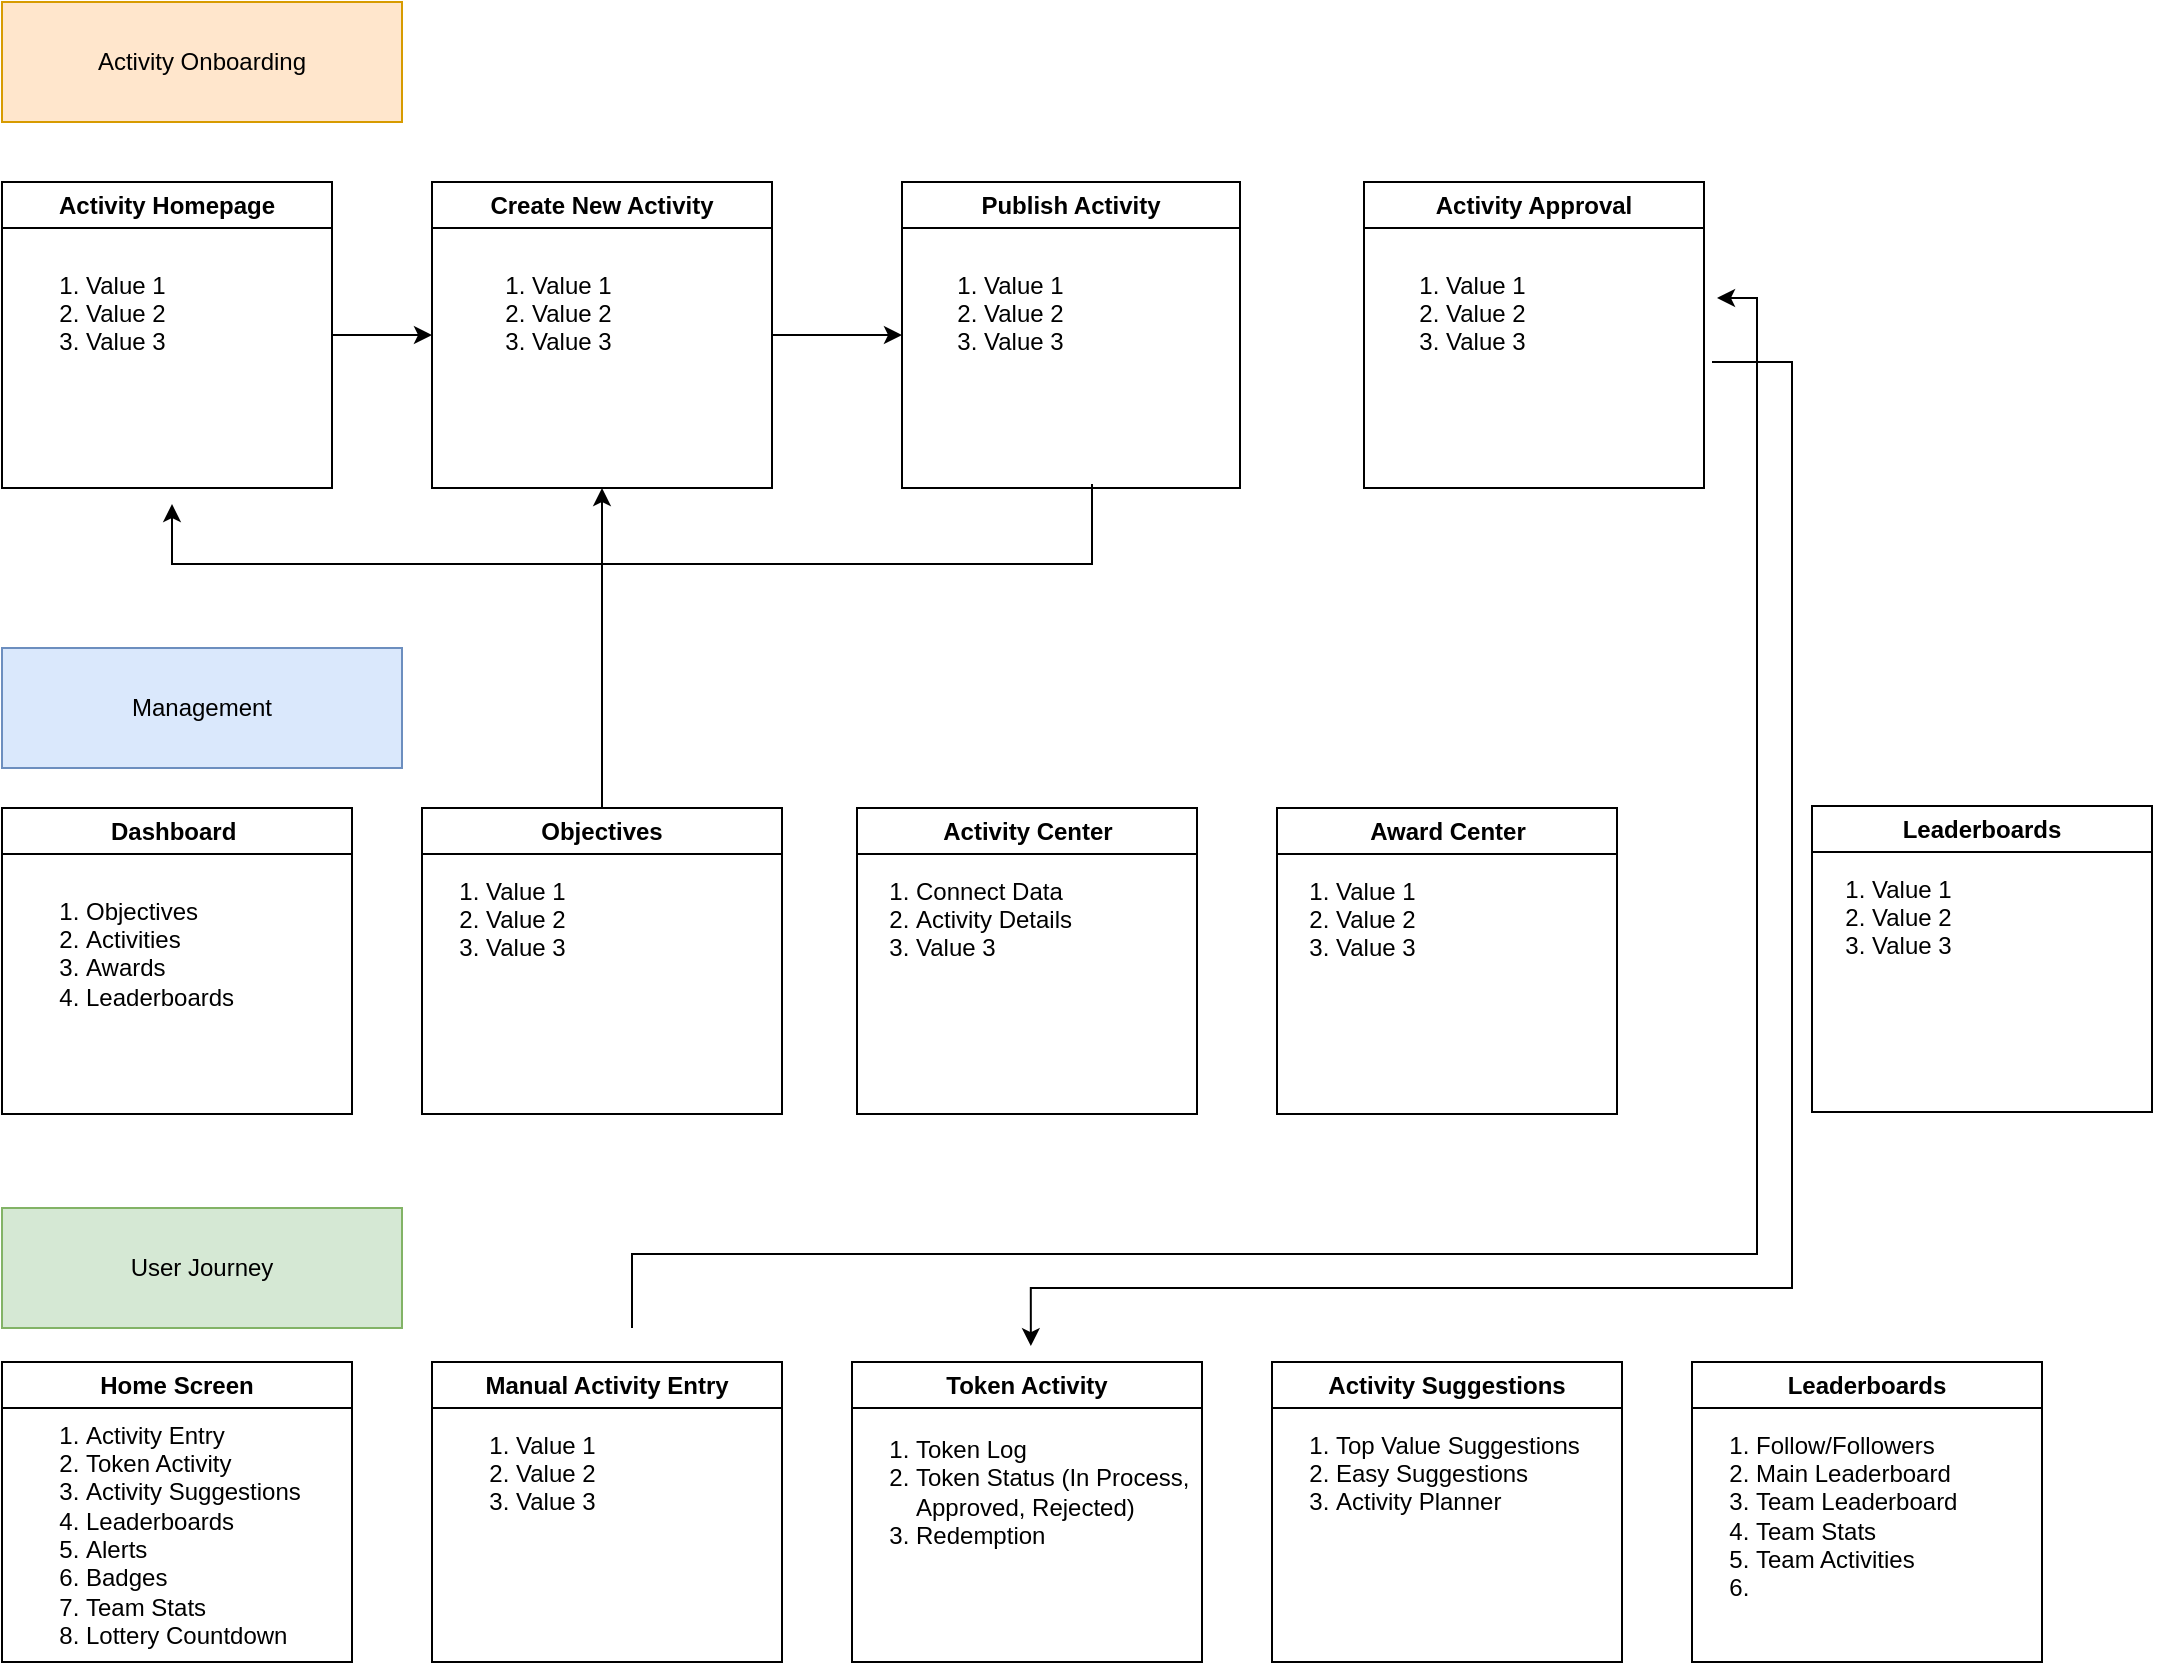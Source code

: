 <mxfile version="23.1.4" type="github">
  <diagram name="Page-1" id="yc781rEPVtXNpU8SmXz6">
    <mxGraphModel dx="2132" dy="1220" grid="1" gridSize="10" guides="1" tooltips="1" connect="1" arrows="1" fold="1" page="1" pageScale="1" pageWidth="1100" pageHeight="850" math="0" shadow="0">
      <root>
        <mxCell id="0" />
        <mxCell id="1" parent="0" />
        <mxCell id="3O4Mg7A_3cZceYgSQyWL-1" value="Home Screen" style="swimlane;whiteSpace=wrap;html=1;" parent="1" vertex="1">
          <mxGeometry x="25" y="687" width="175" height="150" as="geometry" />
        </mxCell>
        <mxCell id="3O4Mg7A_3cZceYgSQyWL-24" value="&lt;ol&gt;&lt;li&gt;Activity Entry&lt;/li&gt;&lt;li&gt;Token Activity&lt;/li&gt;&lt;li&gt;Activity Suggestions&lt;/li&gt;&lt;li&gt;Leaderboards&lt;/li&gt;&lt;li&gt;Alerts&lt;/li&gt;&lt;li&gt;Badges&lt;/li&gt;&lt;li&gt;Team Stats&lt;/li&gt;&lt;li&gt;Lottery Countdown&lt;/li&gt;&lt;/ol&gt;" style="text;strokeColor=none;fillColor=none;html=1;whiteSpace=wrap;verticalAlign=middle;overflow=hidden;" parent="3O4Mg7A_3cZceYgSQyWL-1" vertex="1">
          <mxGeometry y="15" width="190" height="130" as="geometry" />
        </mxCell>
        <mxCell id="3O4Mg7A_3cZceYgSQyWL-2" value="Activity Onboarding" style="rounded=0;whiteSpace=wrap;html=1;fillColor=#ffe6cc;strokeColor=#d79b00;" parent="1" vertex="1">
          <mxGeometry x="25" y="7" width="200" height="60" as="geometry" />
        </mxCell>
        <mxCell id="3O4Mg7A_3cZceYgSQyWL-3" value="User Journey" style="rounded=0;whiteSpace=wrap;html=1;fillColor=#d5e8d4;strokeColor=#82b366;" parent="1" vertex="1">
          <mxGeometry x="25" y="610" width="200" height="60" as="geometry" />
        </mxCell>
        <mxCell id="3O4Mg7A_3cZceYgSQyWL-18" style="edgeStyle=orthogonalEdgeStyle;rounded=0;orthogonalLoop=1;jettySize=auto;html=1;exitX=1;exitY=0.5;exitDx=0;exitDy=0;entryX=0;entryY=0.5;entryDx=0;entryDy=0;" parent="1" source="3O4Mg7A_3cZceYgSQyWL-4" target="3O4Mg7A_3cZceYgSQyWL-11" edge="1">
          <mxGeometry relative="1" as="geometry" />
        </mxCell>
        <mxCell id="3O4Mg7A_3cZceYgSQyWL-4" value="Activity Homepage" style="swimlane;whiteSpace=wrap;html=1;" parent="1" vertex="1">
          <mxGeometry x="25" y="97" width="165" height="153" as="geometry" />
        </mxCell>
        <mxCell id="3O4Mg7A_3cZceYgSQyWL-5" value="Activity Suggestions" style="swimlane;whiteSpace=wrap;html=1;" parent="1" vertex="1">
          <mxGeometry x="660" y="687" width="175" height="150" as="geometry" />
        </mxCell>
        <mxCell id="3O4Mg7A_3cZceYgSQyWL-28" value="&lt;ol&gt;&lt;li&gt;&lt;span style=&quot;background-color: initial;&quot;&gt;Top Value Suggestions&lt;/span&gt;&lt;/li&gt;&lt;li&gt;&lt;span style=&quot;background-color: initial;&quot;&gt;Easy Suggestions&lt;/span&gt;&lt;br&gt;&lt;/li&gt;&lt;li&gt;Activity Planner&lt;/li&gt;&lt;/ol&gt;" style="text;strokeColor=none;fillColor=none;html=1;whiteSpace=wrap;verticalAlign=middle;overflow=hidden;" parent="3O4Mg7A_3cZceYgSQyWL-5" vertex="1">
          <mxGeometry x="-10" y="20" width="190" height="60" as="geometry" />
        </mxCell>
        <mxCell id="OtlSTZg7gMPAgPvg_5Z6-12" style="edgeStyle=orthogonalEdgeStyle;rounded=0;orthogonalLoop=1;jettySize=auto;html=1;exitX=0.5;exitY=0;exitDx=0;exitDy=0;entryX=1;entryY=0.75;entryDx=0;entryDy=0;" edge="1" parent="1">
          <mxGeometry relative="1" as="geometry">
            <mxPoint x="340" y="670" as="sourcePoint" />
            <mxPoint x="882.5" y="155" as="targetPoint" />
            <Array as="points">
              <mxPoint x="340.5" y="633" />
              <mxPoint x="902.5" y="633" />
              <mxPoint x="902.5" y="155" />
            </Array>
          </mxGeometry>
        </mxCell>
        <mxCell id="3O4Mg7A_3cZceYgSQyWL-6" value="Manual Activity Entry" style="swimlane;whiteSpace=wrap;html=1;" parent="1" vertex="1">
          <mxGeometry x="240" y="687" width="175" height="150" as="geometry" />
        </mxCell>
        <mxCell id="3O4Mg7A_3cZceYgSQyWL-26" value="&lt;ol&gt;&lt;li&gt;Value 1&lt;/li&gt;&lt;li&gt;Value 2&lt;/li&gt;&lt;li&gt;Value 3&lt;/li&gt;&lt;/ol&gt;" style="text;strokeColor=none;fillColor=none;html=1;whiteSpace=wrap;verticalAlign=middle;overflow=hidden;" parent="3O4Mg7A_3cZceYgSQyWL-6" vertex="1">
          <mxGeometry y="20" width="190" height="60" as="geometry" />
        </mxCell>
        <mxCell id="3O4Mg7A_3cZceYgSQyWL-7" value="Token Activity" style="swimlane;whiteSpace=wrap;html=1;" parent="1" vertex="1">
          <mxGeometry x="450" y="687" width="175" height="150" as="geometry" />
        </mxCell>
        <mxCell id="3O4Mg7A_3cZceYgSQyWL-27" value="&lt;ol&gt;&lt;li&gt;Token Log&lt;/li&gt;&lt;li&gt;Token Status (In Process, Approved, Rejected)&lt;/li&gt;&lt;li&gt;Redemption&lt;/li&gt;&lt;/ol&gt;" style="text;strokeColor=none;fillColor=none;html=1;whiteSpace=wrap;verticalAlign=middle;overflow=hidden;" parent="3O4Mg7A_3cZceYgSQyWL-7" vertex="1">
          <mxGeometry x="-10" y="20" width="190" height="90" as="geometry" />
        </mxCell>
        <mxCell id="3O4Mg7A_3cZceYgSQyWL-17" style="edgeStyle=orthogonalEdgeStyle;rounded=0;orthogonalLoop=1;jettySize=auto;html=1;exitX=1;exitY=0.5;exitDx=0;exitDy=0;entryX=0;entryY=0.5;entryDx=0;entryDy=0;" parent="1" source="3O4Mg7A_3cZceYgSQyWL-11" target="3O4Mg7A_3cZceYgSQyWL-12" edge="1">
          <mxGeometry relative="1" as="geometry" />
        </mxCell>
        <mxCell id="3O4Mg7A_3cZceYgSQyWL-11" value="Create New Activity" style="swimlane;whiteSpace=wrap;html=1;" parent="1" vertex="1">
          <mxGeometry x="240" y="97" width="170" height="153" as="geometry" />
        </mxCell>
        <mxCell id="3O4Mg7A_3cZceYgSQyWL-22" value="&lt;ol&gt;&lt;li&gt;Value 1&lt;/li&gt;&lt;li&gt;Value 2&lt;/li&gt;&lt;li&gt;Value 3&lt;/li&gt;&lt;/ol&gt;" style="text;strokeColor=none;fillColor=none;html=1;whiteSpace=wrap;verticalAlign=middle;overflow=hidden;" parent="3O4Mg7A_3cZceYgSQyWL-11" vertex="1">
          <mxGeometry x="8" y="30" width="190" height="60" as="geometry" />
        </mxCell>
        <mxCell id="3O4Mg7A_3cZceYgSQyWL-29" style="edgeStyle=orthogonalEdgeStyle;rounded=0;orthogonalLoop=1;jettySize=auto;html=1;" parent="1" edge="1">
          <mxGeometry relative="1" as="geometry">
            <mxPoint x="110" y="258" as="targetPoint" />
            <mxPoint x="570" y="248" as="sourcePoint" />
            <Array as="points">
              <mxPoint x="570" y="248" />
              <mxPoint x="570" y="288" />
              <mxPoint x="110" y="288" />
            </Array>
          </mxGeometry>
        </mxCell>
        <mxCell id="3O4Mg7A_3cZceYgSQyWL-12" value="Publish Activity" style="swimlane;whiteSpace=wrap;html=1;" parent="1" vertex="1">
          <mxGeometry x="475" y="97" width="169" height="153" as="geometry" />
        </mxCell>
        <mxCell id="3O4Mg7A_3cZceYgSQyWL-23" value="&lt;ol&gt;&lt;li&gt;Value 1&lt;/li&gt;&lt;li&gt;Value 2&lt;/li&gt;&lt;li&gt;Value 3&lt;/li&gt;&lt;/ol&gt;" style="text;strokeColor=none;fillColor=none;html=1;whiteSpace=wrap;verticalAlign=middle;overflow=hidden;" parent="3O4Mg7A_3cZceYgSQyWL-12" vertex="1">
          <mxGeometry x="-1" y="30" width="190" height="60" as="geometry" />
        </mxCell>
        <mxCell id="OtlSTZg7gMPAgPvg_5Z6-18" style="edgeStyle=orthogonalEdgeStyle;rounded=0;orthogonalLoop=1;jettySize=auto;html=1;exitX=0.5;exitY=0;exitDx=0;exitDy=0;entryX=0.5;entryY=1;entryDx=0;entryDy=0;" edge="1" parent="1" source="3O4Mg7A_3cZceYgSQyWL-19" target="3O4Mg7A_3cZceYgSQyWL-11">
          <mxGeometry relative="1" as="geometry" />
        </mxCell>
        <mxCell id="3O4Mg7A_3cZceYgSQyWL-19" value="Objectives" style="swimlane;whiteSpace=wrap;html=1;" parent="1" vertex="1">
          <mxGeometry x="235" y="410" width="180" height="153" as="geometry" />
        </mxCell>
        <mxCell id="3O4Mg7A_3cZceYgSQyWL-25" value="&lt;ol&gt;&lt;li&gt;Value 1&lt;/li&gt;&lt;li&gt;Value 2&lt;/li&gt;&lt;li&gt;Value 3&lt;/li&gt;&lt;/ol&gt;" style="text;strokeColor=none;fillColor=none;html=1;whiteSpace=wrap;verticalAlign=middle;overflow=hidden;" parent="3O4Mg7A_3cZceYgSQyWL-19" vertex="1">
          <mxGeometry x="-10" y="20" width="190" height="60" as="geometry" />
        </mxCell>
        <mxCell id="3O4Mg7A_3cZceYgSQyWL-20" value="Management" style="rounded=0;whiteSpace=wrap;html=1;fillColor=#dae8fc;strokeColor=#6c8ebf;" parent="1" vertex="1">
          <mxGeometry x="25" y="330" width="200" height="60" as="geometry" />
        </mxCell>
        <mxCell id="3O4Mg7A_3cZceYgSQyWL-21" value="&lt;ol&gt;&lt;li&gt;Value 1&lt;/li&gt;&lt;li&gt;Value 2&lt;/li&gt;&lt;li&gt;Value 3&lt;/li&gt;&lt;/ol&gt;" style="text;strokeColor=none;fillColor=none;html=1;whiteSpace=wrap;verticalAlign=middle;overflow=hidden;" parent="1" vertex="1">
          <mxGeometry x="25" y="127" width="190" height="60" as="geometry" />
        </mxCell>
        <mxCell id="3O4Mg7A_3cZceYgSQyWL-30" value="Leaderboards" style="swimlane;whiteSpace=wrap;html=1;" parent="1" vertex="1">
          <mxGeometry x="870" y="687" width="175" height="150" as="geometry" />
        </mxCell>
        <mxCell id="3O4Mg7A_3cZceYgSQyWL-31" value="&lt;ol&gt;&lt;li&gt;Follow/Followers&amp;nbsp;&lt;/li&gt;&lt;li&gt;Main Leaderboard&lt;/li&gt;&lt;li&gt;Team Leaderboard&lt;/li&gt;&lt;li&gt;Team Stats&lt;/li&gt;&lt;li&gt;Team Activities&lt;/li&gt;&lt;li&gt;&lt;br&gt;&lt;/li&gt;&lt;/ol&gt;" style="text;strokeColor=none;fillColor=none;html=1;whiteSpace=wrap;verticalAlign=middle;overflow=hidden;" parent="3O4Mg7A_3cZceYgSQyWL-30" vertex="1">
          <mxGeometry x="-10" y="20" width="190" height="110" as="geometry" />
        </mxCell>
        <mxCell id="OtlSTZg7gMPAgPvg_5Z6-1" value="Dashboard&amp;nbsp;" style="swimlane;whiteSpace=wrap;html=1;" vertex="1" parent="1">
          <mxGeometry x="25" y="410" width="175" height="153" as="geometry" />
        </mxCell>
        <mxCell id="OtlSTZg7gMPAgPvg_5Z6-2" value="&lt;ol&gt;&lt;li&gt;Objectives&lt;/li&gt;&lt;li&gt;Activities&lt;/li&gt;&lt;li&gt;Awards&lt;/li&gt;&lt;li&gt;Leaderboards&lt;/li&gt;&lt;/ol&gt;" style="text;strokeColor=none;fillColor=none;html=1;whiteSpace=wrap;verticalAlign=middle;overflow=hidden;" vertex="1" parent="OtlSTZg7gMPAgPvg_5Z6-1">
          <mxGeometry y="30" width="160" height="80" as="geometry" />
        </mxCell>
        <mxCell id="OtlSTZg7gMPAgPvg_5Z6-3" value="Activity Approval" style="swimlane;whiteSpace=wrap;html=1;" vertex="1" parent="1">
          <mxGeometry x="706" y="97" width="170" height="153" as="geometry" />
        </mxCell>
        <mxCell id="OtlSTZg7gMPAgPvg_5Z6-4" value="&lt;ol&gt;&lt;li&gt;Value 1&lt;/li&gt;&lt;li&gt;Value 2&lt;/li&gt;&lt;li&gt;Value 3&lt;/li&gt;&lt;/ol&gt;" style="text;strokeColor=none;fillColor=none;html=1;whiteSpace=wrap;verticalAlign=middle;overflow=hidden;" vertex="1" parent="OtlSTZg7gMPAgPvg_5Z6-3">
          <mxGeometry x="-1" y="30" width="161" height="60" as="geometry" />
        </mxCell>
        <mxCell id="OtlSTZg7gMPAgPvg_5Z6-10" value="Activity Center" style="swimlane;whiteSpace=wrap;html=1;" vertex="1" parent="1">
          <mxGeometry x="452.5" y="410" width="170" height="153" as="geometry" />
        </mxCell>
        <mxCell id="OtlSTZg7gMPAgPvg_5Z6-11" value="&lt;ol&gt;&lt;li&gt;Connect Data&lt;/li&gt;&lt;li&gt;Activity Details&lt;/li&gt;&lt;li&gt;Value 3&lt;/li&gt;&lt;/ol&gt;" style="text;strokeColor=none;fillColor=none;html=1;whiteSpace=wrap;verticalAlign=middle;overflow=hidden;" vertex="1" parent="OtlSTZg7gMPAgPvg_5Z6-10">
          <mxGeometry x="-12.5" y="20" width="190" height="60" as="geometry" />
        </mxCell>
        <mxCell id="OtlSTZg7gMPAgPvg_5Z6-13" style="edgeStyle=orthogonalEdgeStyle;rounded=0;orthogonalLoop=1;jettySize=auto;html=1;entryX=0.511;entryY=-0.053;entryDx=0;entryDy=0;entryPerimeter=0;" edge="1" parent="1" target="3O4Mg7A_3cZceYgSQyWL-7">
          <mxGeometry relative="1" as="geometry">
            <mxPoint x="880" y="187" as="sourcePoint" />
            <Array as="points">
              <mxPoint x="920" y="187" />
              <mxPoint x="920" y="650" />
              <mxPoint x="539" y="650" />
            </Array>
          </mxGeometry>
        </mxCell>
        <mxCell id="OtlSTZg7gMPAgPvg_5Z6-14" value="Award Center" style="swimlane;whiteSpace=wrap;html=1;" vertex="1" parent="1">
          <mxGeometry x="662.5" y="410" width="170" height="153" as="geometry" />
        </mxCell>
        <mxCell id="OtlSTZg7gMPAgPvg_5Z6-15" value="&lt;ol&gt;&lt;li&gt;Value 1&lt;/li&gt;&lt;li&gt;Value 2&lt;/li&gt;&lt;li&gt;Value 3&lt;/li&gt;&lt;/ol&gt;" style="text;strokeColor=none;fillColor=none;html=1;whiteSpace=wrap;verticalAlign=middle;overflow=hidden;" vertex="1" parent="OtlSTZg7gMPAgPvg_5Z6-14">
          <mxGeometry x="-12.5" y="20" width="190" height="60" as="geometry" />
        </mxCell>
        <mxCell id="OtlSTZg7gMPAgPvg_5Z6-16" value="Leaderboards" style="swimlane;whiteSpace=wrap;html=1;" vertex="1" parent="1">
          <mxGeometry x="930" y="409" width="170" height="153" as="geometry" />
        </mxCell>
        <mxCell id="OtlSTZg7gMPAgPvg_5Z6-17" value="&lt;ol&gt;&lt;li&gt;Value 1&lt;/li&gt;&lt;li&gt;Value 2&lt;/li&gt;&lt;li&gt;Value 3&lt;/li&gt;&lt;/ol&gt;" style="text;strokeColor=none;fillColor=none;html=1;whiteSpace=wrap;verticalAlign=middle;overflow=hidden;" vertex="1" parent="OtlSTZg7gMPAgPvg_5Z6-16">
          <mxGeometry x="-12.5" y="20" width="190" height="60" as="geometry" />
        </mxCell>
      </root>
    </mxGraphModel>
  </diagram>
</mxfile>
